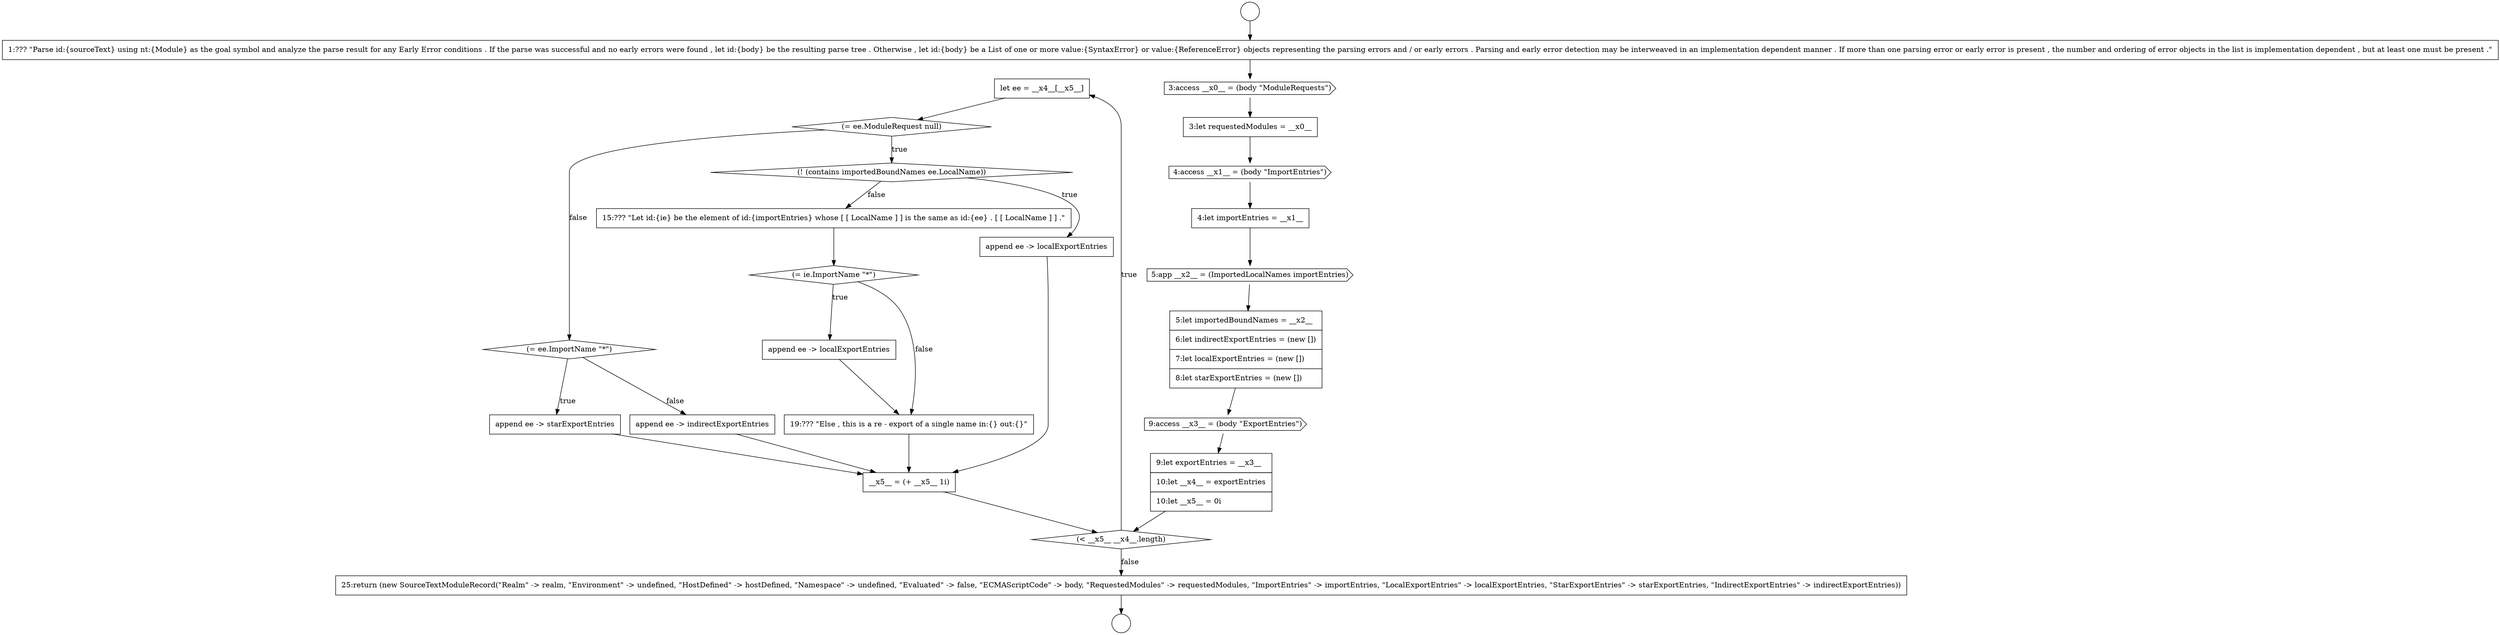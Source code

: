 digraph {
  node9604 [shape=none, margin=0, label=<<font color="black">
    <table border="0" cellborder="1" cellspacing="0" cellpadding="10">
      <tr><td align="left">let ee = __x4__[__x5__]</td></tr>
    </table>
  </font>> color="black" fillcolor="white" style=filled]
  node9597 [shape=cds, label=<<font color="black">4:access __x1__ = (body &quot;ImportEntries&quot;)</font>> color="black" fillcolor="white" style=filled]
  node9612 [shape=diamond, label=<<font color="black">(= ee.ImportName &quot;*&quot;)</font>> color="black" fillcolor="white" style=filled]
  node9593 [shape=circle label=" " color="black" fillcolor="white" style=filled]
  node9616 [shape=none, margin=0, label=<<font color="black">
    <table border="0" cellborder="1" cellspacing="0" cellpadding="10">
      <tr><td align="left">25:return (new SourceTextModuleRecord(&quot;Realm&quot; -&gt; realm, &quot;Environment&quot; -&gt; undefined, &quot;HostDefined&quot; -&gt; hostDefined, &quot;Namespace&quot; -&gt; undefined, &quot;Evaluated&quot; -&gt; false, &quot;ECMAScriptCode&quot; -&gt; body, &quot;RequestedModules&quot; -&gt; requestedModules, &quot;ImportEntries&quot; -&gt; importEntries, &quot;LocalExportEntries&quot; -&gt; localExportEntries, &quot;StarExportEntries&quot; -&gt; starExportEntries, &quot;IndirectExportEntries&quot; -&gt; indirectExportEntries))</td></tr>
    </table>
  </font>> color="black" fillcolor="white" style=filled]
  node9613 [shape=none, margin=0, label=<<font color="black">
    <table border="0" cellborder="1" cellspacing="0" cellpadding="10">
      <tr><td align="left">append ee -&gt; starExportEntries</td></tr>
    </table>
  </font>> color="black" fillcolor="white" style=filled]
  node9609 [shape=diamond, label=<<font color="black">(= ie.ImportName &quot;*&quot;)</font>> color="black" fillcolor="white" style=filled]
  node9594 [shape=none, margin=0, label=<<font color="black">
    <table border="0" cellborder="1" cellspacing="0" cellpadding="10">
      <tr><td align="left">1:??? &quot;Parse id:{sourceText} using nt:{Module} as the goal symbol and analyze the parse result for any Early Error conditions . If the parse was successful and no early errors were found , let id:{body} be the resulting parse tree . Otherwise , let id:{body} be a List of one or more value:{SyntaxError} or value:{ReferenceError} objects representing the parsing errors and / or early errors . Parsing and early error detection may be interweaved in an implementation dependent manner . If more than one parsing error or early error is present , the number and ordering of error objects in the list is implementation dependent , but at least one must be present .&quot;</td></tr>
    </table>
  </font>> color="black" fillcolor="white" style=filled]
  node9602 [shape=none, margin=0, label=<<font color="black">
    <table border="0" cellborder="1" cellspacing="0" cellpadding="10">
      <tr><td align="left">9:let exportEntries = __x3__</td></tr>
      <tr><td align="left">10:let __x4__ = exportEntries</td></tr>
      <tr><td align="left">10:let __x5__ = 0i</td></tr>
    </table>
  </font>> color="black" fillcolor="white" style=filled]
  node9610 [shape=none, margin=0, label=<<font color="black">
    <table border="0" cellborder="1" cellspacing="0" cellpadding="10">
      <tr><td align="left">append ee -&gt; localExportEntries</td></tr>
    </table>
  </font>> color="black" fillcolor="white" style=filled]
  node9595 [shape=cds, label=<<font color="black">3:access __x0__ = (body &quot;ModuleRequests&quot;)</font>> color="black" fillcolor="white" style=filled]
  node9606 [shape=diamond, label=<<font color="black">(! (contains importedBoundNames ee.LocalName))</font>> color="black" fillcolor="white" style=filled]
  node9599 [shape=cds, label=<<font color="black">5:app __x2__ = (ImportedLocalNames importEntries)</font>> color="black" fillcolor="white" style=filled]
  node9601 [shape=cds, label=<<font color="black">9:access __x3__ = (body &quot;ExportEntries&quot;)</font>> color="black" fillcolor="white" style=filled]
  node9615 [shape=none, margin=0, label=<<font color="black">
    <table border="0" cellborder="1" cellspacing="0" cellpadding="10">
      <tr><td align="left">__x5__ = (+ __x5__ 1i)</td></tr>
    </table>
  </font>> color="black" fillcolor="white" style=filled]
  node9596 [shape=none, margin=0, label=<<font color="black">
    <table border="0" cellborder="1" cellspacing="0" cellpadding="10">
      <tr><td align="left">3:let requestedModules = __x0__</td></tr>
    </table>
  </font>> color="black" fillcolor="white" style=filled]
  node9611 [shape=none, margin=0, label=<<font color="black">
    <table border="0" cellborder="1" cellspacing="0" cellpadding="10">
      <tr><td align="left">19:??? &quot;Else , this is a re - export of a single name in:{} out:{}&quot;</td></tr>
    </table>
  </font>> color="black" fillcolor="white" style=filled]
  node9608 [shape=none, margin=0, label=<<font color="black">
    <table border="0" cellborder="1" cellspacing="0" cellpadding="10">
      <tr><td align="left">15:??? &quot;Let id:{ie} be the element of id:{importEntries} whose [ [ LocalName ] ] is the same as id:{ee} . [ [ LocalName ] ] .&quot;</td></tr>
    </table>
  </font>> color="black" fillcolor="white" style=filled]
  node9603 [shape=diamond, label=<<font color="black">(&lt; __x5__ __x4__.length)</font>> color="black" fillcolor="white" style=filled]
  node9598 [shape=none, margin=0, label=<<font color="black">
    <table border="0" cellborder="1" cellspacing="0" cellpadding="10">
      <tr><td align="left">4:let importEntries = __x1__</td></tr>
    </table>
  </font>> color="black" fillcolor="white" style=filled]
  node9607 [shape=none, margin=0, label=<<font color="black">
    <table border="0" cellborder="1" cellspacing="0" cellpadding="10">
      <tr><td align="left">append ee -&gt; localExportEntries</td></tr>
    </table>
  </font>> color="black" fillcolor="white" style=filled]
  node9592 [shape=circle label=" " color="black" fillcolor="white" style=filled]
  node9614 [shape=none, margin=0, label=<<font color="black">
    <table border="0" cellborder="1" cellspacing="0" cellpadding="10">
      <tr><td align="left">append ee -&gt; indirectExportEntries</td></tr>
    </table>
  </font>> color="black" fillcolor="white" style=filled]
  node9605 [shape=diamond, label=<<font color="black">(= ee.ModuleRequest null)</font>> color="black" fillcolor="white" style=filled]
  node9600 [shape=none, margin=0, label=<<font color="black">
    <table border="0" cellborder="1" cellspacing="0" cellpadding="10">
      <tr><td align="left">5:let importedBoundNames = __x2__</td></tr>
      <tr><td align="left">6:let indirectExportEntries = (new [])</td></tr>
      <tr><td align="left">7:let localExportEntries = (new [])</td></tr>
      <tr><td align="left">8:let starExportEntries = (new [])</td></tr>
    </table>
  </font>> color="black" fillcolor="white" style=filled]
  node9611 -> node9615 [ color="black"]
  node9595 -> node9596 [ color="black"]
  node9600 -> node9601 [ color="black"]
  node9615 -> node9603 [ color="black"]
  node9598 -> node9599 [ color="black"]
  node9608 -> node9609 [ color="black"]
  node9594 -> node9595 [ color="black"]
  node9610 -> node9611 [ color="black"]
  node9606 -> node9607 [label=<<font color="black">true</font>> color="black"]
  node9606 -> node9608 [label=<<font color="black">false</font>> color="black"]
  node9616 -> node9593 [ color="black"]
  node9597 -> node9598 [ color="black"]
  node9612 -> node9613 [label=<<font color="black">true</font>> color="black"]
  node9612 -> node9614 [label=<<font color="black">false</font>> color="black"]
  node9605 -> node9606 [label=<<font color="black">true</font>> color="black"]
  node9605 -> node9612 [label=<<font color="black">false</font>> color="black"]
  node9592 -> node9594 [ color="black"]
  node9613 -> node9615 [ color="black"]
  node9603 -> node9604 [label=<<font color="black">true</font>> color="black"]
  node9603 -> node9616 [label=<<font color="black">false</font>> color="black"]
  node9607 -> node9615 [ color="black"]
  node9609 -> node9610 [label=<<font color="black">true</font>> color="black"]
  node9609 -> node9611 [label=<<font color="black">false</font>> color="black"]
  node9596 -> node9597 [ color="black"]
  node9602 -> node9603 [ color="black"]
  node9614 -> node9615 [ color="black"]
  node9604 -> node9605 [ color="black"]
  node9601 -> node9602 [ color="black"]
  node9599 -> node9600 [ color="black"]
}

